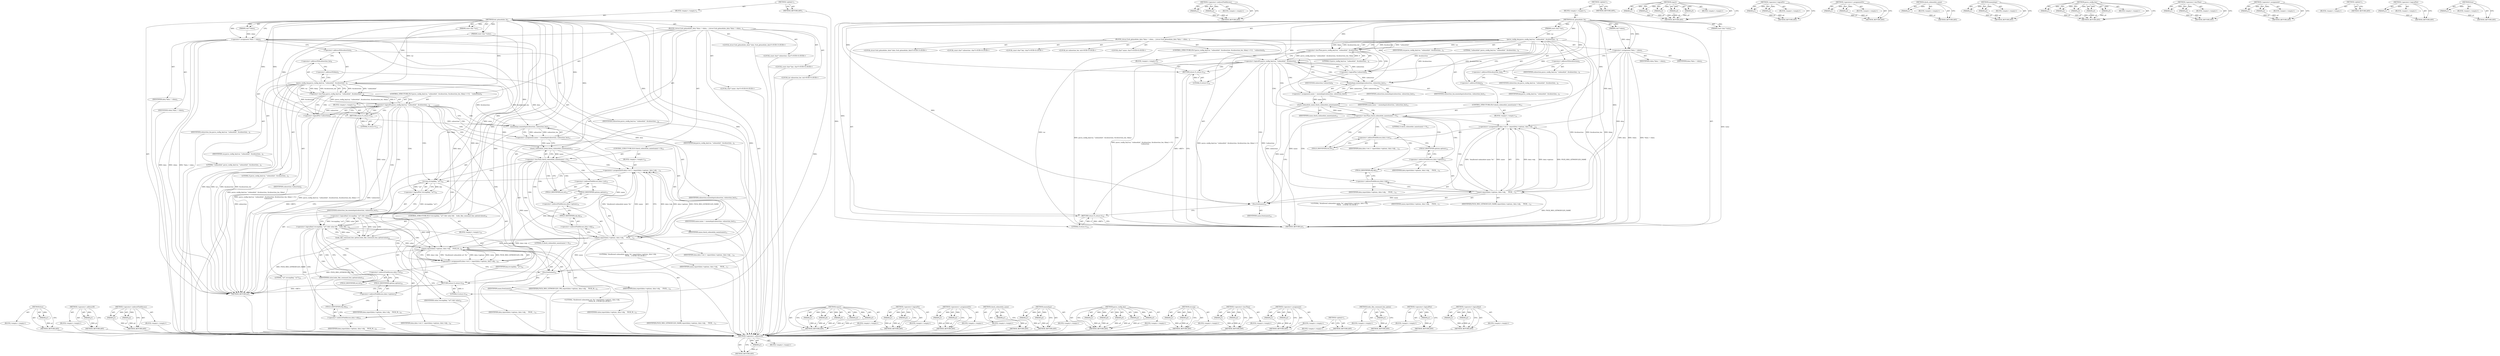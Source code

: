 digraph "&lt;operator&gt;.logicalAnd" {
vulnerable_118 [label=<(METHOD,&lt;operator&gt;.addressOf)>];
vulnerable_119 [label=<(PARAM,p1)>];
vulnerable_120 [label=<(BLOCK,&lt;empty&gt;,&lt;empty&gt;)>];
vulnerable_121 [label=<(METHOD_RETURN,ANY)>];
vulnerable_140 [label=<(METHOD,&lt;operator&gt;.indirectFieldAccess)>];
vulnerable_141 [label=<(PARAM,p1)>];
vulnerable_142 [label=<(PARAM,p2)>];
vulnerable_143 [label=<(BLOCK,&lt;empty&gt;,&lt;empty&gt;)>];
vulnerable_144 [label=<(METHOD_RETURN,ANY)>];
vulnerable_6 [label=<(METHOD,&lt;global&gt;)<SUB>1</SUB>>];
vulnerable_7 [label=<(BLOCK,&lt;empty&gt;,&lt;empty&gt;)<SUB>1</SUB>>];
vulnerable_8 [label=<(METHOD,fsck_gitmodules_fn)<SUB>1</SUB>>];
vulnerable_9 [label=<(PARAM,const char *var)<SUB>1</SUB>>];
vulnerable_10 [label=<(PARAM,const char *value)<SUB>1</SUB>>];
vulnerable_11 [label=<(PARAM,void *vdata)<SUB>1</SUB>>];
vulnerable_12 [label=<(BLOCK,{
	struct fsck_gitmodules_data *data = vdata;
	...,{
	struct fsck_gitmodules_data *data = vdata;
	...)<SUB>2</SUB>>];
vulnerable_13 [label="<(LOCAL,struct fsck_gitmodules_data* data: fsck_gitmodules_data*)<SUB>3</SUB>>"];
vulnerable_14 [label=<(&lt;operator&gt;.assignment,*data = vdata)<SUB>3</SUB>>];
vulnerable_15 [label=<(IDENTIFIER,data,*data = vdata)<SUB>3</SUB>>];
vulnerable_16 [label=<(IDENTIFIER,vdata,*data = vdata)<SUB>3</SUB>>];
vulnerable_17 [label="<(LOCAL,const char* subsection: char*)<SUB>4</SUB>>"];
vulnerable_18 [label="<(LOCAL,const char* key: char*)<SUB>4</SUB>>"];
vulnerable_19 [label="<(LOCAL,int subsection_len: int)<SUB>5</SUB>>"];
vulnerable_20 [label="<(LOCAL,char* name: char*)<SUB>6</SUB>>"];
vulnerable_21 [label=<(CONTROL_STRUCTURE,IF,if (parse_config_key(var, &quot;submodule&quot;, &amp;subsection, &amp;subsection_len, &amp;key) &lt; 0 ||
	    !subsection))<SUB>8</SUB>>];
vulnerable_22 [label=<(&lt;operator&gt;.logicalOr,parse_config_key(var, &quot;submodule&quot;, &amp;subsection,...)<SUB>8</SUB>>];
vulnerable_23 [label=<(&lt;operator&gt;.lessThan,parse_config_key(var, &quot;submodule&quot;, &amp;subsection,...)<SUB>8</SUB>>];
vulnerable_24 [label=<(parse_config_key,parse_config_key(var, &quot;submodule&quot;, &amp;subsection,...)<SUB>8</SUB>>];
vulnerable_25 [label=<(IDENTIFIER,var,parse_config_key(var, &quot;submodule&quot;, &amp;subsection,...)<SUB>8</SUB>>];
vulnerable_26 [label=<(LITERAL,&quot;submodule&quot;,parse_config_key(var, &quot;submodule&quot;, &amp;subsection,...)<SUB>8</SUB>>];
vulnerable_27 [label=<(&lt;operator&gt;.addressOf,&amp;subsection)<SUB>8</SUB>>];
vulnerable_28 [label=<(IDENTIFIER,subsection,parse_config_key(var, &quot;submodule&quot;, &amp;subsection,...)<SUB>8</SUB>>];
vulnerable_29 [label=<(&lt;operator&gt;.addressOf,&amp;subsection_len)<SUB>8</SUB>>];
vulnerable_30 [label=<(IDENTIFIER,subsection_len,parse_config_key(var, &quot;submodule&quot;, &amp;subsection,...)<SUB>8</SUB>>];
vulnerable_31 [label=<(&lt;operator&gt;.addressOf,&amp;key)<SUB>8</SUB>>];
vulnerable_32 [label=<(IDENTIFIER,key,parse_config_key(var, &quot;submodule&quot;, &amp;subsection,...)<SUB>8</SUB>>];
vulnerable_33 [label=<(LITERAL,0,parse_config_key(var, &quot;submodule&quot;, &amp;subsection,...)<SUB>8</SUB>>];
vulnerable_34 [label=<(&lt;operator&gt;.logicalNot,!subsection)<SUB>9</SUB>>];
vulnerable_35 [label=<(IDENTIFIER,subsection,!subsection)<SUB>9</SUB>>];
vulnerable_36 [label=<(BLOCK,&lt;empty&gt;,&lt;empty&gt;)<SUB>10</SUB>>];
vulnerable_37 [label=<(RETURN,return 0;,return 0;)<SUB>10</SUB>>];
vulnerable_38 [label=<(LITERAL,0,return 0;)<SUB>10</SUB>>];
vulnerable_39 [label=<(&lt;operator&gt;.assignment,name = xmemdupz(subsection, subsection_len))<SUB>12</SUB>>];
vulnerable_40 [label=<(IDENTIFIER,name,name = xmemdupz(subsection, subsection_len))<SUB>12</SUB>>];
vulnerable_41 [label=<(xmemdupz,xmemdupz(subsection, subsection_len))<SUB>12</SUB>>];
vulnerable_42 [label=<(IDENTIFIER,subsection,xmemdupz(subsection, subsection_len))<SUB>12</SUB>>];
vulnerable_43 [label=<(IDENTIFIER,subsection_len,xmemdupz(subsection, subsection_len))<SUB>12</SUB>>];
vulnerable_44 [label=<(CONTROL_STRUCTURE,IF,if (check_submodule_name(name) &lt; 0))<SUB>13</SUB>>];
vulnerable_45 [label=<(&lt;operator&gt;.lessThan,check_submodule_name(name) &lt; 0)<SUB>13</SUB>>];
vulnerable_46 [label=<(check_submodule_name,check_submodule_name(name))<SUB>13</SUB>>];
vulnerable_47 [label=<(IDENTIFIER,name,check_submodule_name(name))<SUB>13</SUB>>];
vulnerable_48 [label=<(LITERAL,0,check_submodule_name(name) &lt; 0)<SUB>13</SUB>>];
vulnerable_49 [label=<(BLOCK,&lt;empty&gt;,&lt;empty&gt;)<SUB>14</SUB>>];
vulnerable_50 [label=<(&lt;operators&gt;.assignmentOr,data-&gt;ret |= report(data-&gt;options, data-&gt;obj,
 ...)<SUB>14</SUB>>];
vulnerable_51 [label=<(&lt;operator&gt;.indirectFieldAccess,data-&gt;ret)<SUB>14</SUB>>];
vulnerable_52 [label=<(IDENTIFIER,data,data-&gt;ret |= report(data-&gt;options, data-&gt;obj,
 ...)<SUB>14</SUB>>];
vulnerable_53 [label=<(FIELD_IDENTIFIER,ret,ret)<SUB>14</SUB>>];
vulnerable_54 [label=<(report,report(data-&gt;options, data-&gt;obj,
 				    FSCK_...)<SUB>14</SUB>>];
vulnerable_55 [label=<(&lt;operator&gt;.indirectFieldAccess,data-&gt;options)<SUB>14</SUB>>];
vulnerable_56 [label=<(IDENTIFIER,data,report(data-&gt;options, data-&gt;obj,
 				    FSCK_...)<SUB>14</SUB>>];
vulnerable_57 [label=<(FIELD_IDENTIFIER,options,options)<SUB>14</SUB>>];
vulnerable_58 [label=<(&lt;operator&gt;.indirectFieldAccess,data-&gt;obj)<SUB>14</SUB>>];
vulnerable_59 [label=<(IDENTIFIER,data,report(data-&gt;options, data-&gt;obj,
 				    FSCK_...)<SUB>14</SUB>>];
vulnerable_60 [label=<(FIELD_IDENTIFIER,obj,obj)<SUB>14</SUB>>];
vulnerable_61 [label=<(IDENTIFIER,FSCK_MSG_GITMODULES_NAME,report(data-&gt;options, data-&gt;obj,
 				    FSCK_...)<SUB>15</SUB>>];
vulnerable_62 [label="<(LITERAL,&quot;disallowed submodule name: %s&quot;,report(data-&gt;options, data-&gt;obj,
 				    FSCK_...)<SUB>16</SUB>>"];
vulnerable_63 [label=<(IDENTIFIER,name,report(data-&gt;options, data-&gt;obj,
 				    FSCK_...)<SUB>17</SUB>>];
vulnerable_64 [label=<(free,free(name))<SUB>18</SUB>>];
vulnerable_65 [label=<(IDENTIFIER,name,free(name))<SUB>18</SUB>>];
vulnerable_66 [label=<(RETURN,return 0;,return 0;)<SUB>20</SUB>>];
vulnerable_67 [label=<(LITERAL,0,return 0;)<SUB>20</SUB>>];
vulnerable_68 [label=<(METHOD_RETURN,int)<SUB>1</SUB>>];
vulnerable_70 [label=<(METHOD_RETURN,ANY)<SUB>1</SUB>>];
vulnerable_145 [label=<(METHOD,report)>];
vulnerable_146 [label=<(PARAM,p1)>];
vulnerable_147 [label=<(PARAM,p2)>];
vulnerable_148 [label=<(PARAM,p3)>];
vulnerable_149 [label=<(PARAM,p4)>];
vulnerable_150 [label=<(PARAM,p5)>];
vulnerable_151 [label=<(BLOCK,&lt;empty&gt;,&lt;empty&gt;)>];
vulnerable_152 [label=<(METHOD_RETURN,ANY)>];
vulnerable_100 [label=<(METHOD,&lt;operator&gt;.logicalOr)>];
vulnerable_101 [label=<(PARAM,p1)>];
vulnerable_102 [label=<(PARAM,p2)>];
vulnerable_103 [label=<(BLOCK,&lt;empty&gt;,&lt;empty&gt;)>];
vulnerable_104 [label=<(METHOD_RETURN,ANY)>];
vulnerable_135 [label=<(METHOD,&lt;operators&gt;.assignmentOr)>];
vulnerable_136 [label=<(PARAM,p1)>];
vulnerable_137 [label=<(PARAM,p2)>];
vulnerable_138 [label=<(BLOCK,&lt;empty&gt;,&lt;empty&gt;)>];
vulnerable_139 [label=<(METHOD_RETURN,ANY)>];
vulnerable_131 [label=<(METHOD,check_submodule_name)>];
vulnerable_132 [label=<(PARAM,p1)>];
vulnerable_133 [label=<(BLOCK,&lt;empty&gt;,&lt;empty&gt;)>];
vulnerable_134 [label=<(METHOD_RETURN,ANY)>];
vulnerable_126 [label=<(METHOD,xmemdupz)>];
vulnerable_127 [label=<(PARAM,p1)>];
vulnerable_128 [label=<(PARAM,p2)>];
vulnerable_129 [label=<(BLOCK,&lt;empty&gt;,&lt;empty&gt;)>];
vulnerable_130 [label=<(METHOD_RETURN,ANY)>];
vulnerable_110 [label=<(METHOD,parse_config_key)>];
vulnerable_111 [label=<(PARAM,p1)>];
vulnerable_112 [label=<(PARAM,p2)>];
vulnerable_113 [label=<(PARAM,p3)>];
vulnerable_114 [label=<(PARAM,p4)>];
vulnerable_115 [label=<(PARAM,p5)>];
vulnerable_116 [label=<(BLOCK,&lt;empty&gt;,&lt;empty&gt;)>];
vulnerable_117 [label=<(METHOD_RETURN,ANY)>];
vulnerable_105 [label=<(METHOD,&lt;operator&gt;.lessThan)>];
vulnerable_106 [label=<(PARAM,p1)>];
vulnerable_107 [label=<(PARAM,p2)>];
vulnerable_108 [label=<(BLOCK,&lt;empty&gt;,&lt;empty&gt;)>];
vulnerable_109 [label=<(METHOD_RETURN,ANY)>];
vulnerable_95 [label=<(METHOD,&lt;operator&gt;.assignment)>];
vulnerable_96 [label=<(PARAM,p1)>];
vulnerable_97 [label=<(PARAM,p2)>];
vulnerable_98 [label=<(BLOCK,&lt;empty&gt;,&lt;empty&gt;)>];
vulnerable_99 [label=<(METHOD_RETURN,ANY)>];
vulnerable_89 [label=<(METHOD,&lt;global&gt;)<SUB>1</SUB>>];
vulnerable_90 [label=<(BLOCK,&lt;empty&gt;,&lt;empty&gt;)>];
vulnerable_91 [label=<(METHOD_RETURN,ANY)>];
vulnerable_122 [label=<(METHOD,&lt;operator&gt;.logicalNot)>];
vulnerable_123 [label=<(PARAM,p1)>];
vulnerable_124 [label=<(BLOCK,&lt;empty&gt;,&lt;empty&gt;)>];
vulnerable_125 [label=<(METHOD_RETURN,ANY)>];
vulnerable_153 [label=<(METHOD,free)>];
vulnerable_154 [label=<(PARAM,p1)>];
vulnerable_155 [label=<(BLOCK,&lt;empty&gt;,&lt;empty&gt;)>];
vulnerable_156 [label=<(METHOD_RETURN,ANY)>];
fixed_196 [label=<(METHOD,free)>];
fixed_197 [label=<(PARAM,p1)>];
fixed_198 [label=<(BLOCK,&lt;empty&gt;,&lt;empty&gt;)>];
fixed_199 [label=<(METHOD_RETURN,ANY)>];
fixed_147 [label=<(METHOD,&lt;operator&gt;.addressOf)>];
fixed_148 [label=<(PARAM,p1)>];
fixed_149 [label=<(BLOCK,&lt;empty&gt;,&lt;empty&gt;)>];
fixed_150 [label=<(METHOD_RETURN,ANY)>];
fixed_169 [label=<(METHOD,&lt;operator&gt;.indirectFieldAccess)>];
fixed_170 [label=<(PARAM,p1)>];
fixed_171 [label=<(PARAM,p2)>];
fixed_172 [label=<(BLOCK,&lt;empty&gt;,&lt;empty&gt;)>];
fixed_173 [label=<(METHOD_RETURN,ANY)>];
fixed_6 [label=<(METHOD,&lt;global&gt;)<SUB>1</SUB>>];
fixed_7 [label=<(BLOCK,&lt;empty&gt;,&lt;empty&gt;)<SUB>1</SUB>>];
fixed_8 [label=<(METHOD,fsck_gitmodules_fn)<SUB>1</SUB>>];
fixed_9 [label=<(PARAM,const char *var)<SUB>1</SUB>>];
fixed_10 [label=<(PARAM,const char *value)<SUB>1</SUB>>];
fixed_11 [label=<(PARAM,void *vdata)<SUB>1</SUB>>];
fixed_12 [label=<(BLOCK,{
	struct fsck_gitmodules_data *data = vdata;
	...,{
	struct fsck_gitmodules_data *data = vdata;
	...)<SUB>2</SUB>>];
fixed_13 [label="<(LOCAL,struct fsck_gitmodules_data* data: fsck_gitmodules_data*)<SUB>3</SUB>>"];
fixed_14 [label=<(&lt;operator&gt;.assignment,*data = vdata)<SUB>3</SUB>>];
fixed_15 [label=<(IDENTIFIER,data,*data = vdata)<SUB>3</SUB>>];
fixed_16 [label=<(IDENTIFIER,vdata,*data = vdata)<SUB>3</SUB>>];
fixed_17 [label="<(LOCAL,const char* subsection: char*)<SUB>4</SUB>>"];
fixed_18 [label="<(LOCAL,const char* key: char*)<SUB>4</SUB>>"];
fixed_19 [label="<(LOCAL,int subsection_len: int)<SUB>5</SUB>>"];
fixed_20 [label="<(LOCAL,char* name: char*)<SUB>6</SUB>>"];
fixed_21 [label=<(CONTROL_STRUCTURE,IF,if (parse_config_key(var, &quot;submodule&quot;, &amp;subsection, &amp;subsection_len, &amp;key) &lt; 0 ||
	    !subsection))<SUB>8</SUB>>];
fixed_22 [label=<(&lt;operator&gt;.logicalOr,parse_config_key(var, &quot;submodule&quot;, &amp;subsection,...)<SUB>8</SUB>>];
fixed_23 [label=<(&lt;operator&gt;.lessThan,parse_config_key(var, &quot;submodule&quot;, &amp;subsection,...)<SUB>8</SUB>>];
fixed_24 [label=<(parse_config_key,parse_config_key(var, &quot;submodule&quot;, &amp;subsection,...)<SUB>8</SUB>>];
fixed_25 [label=<(IDENTIFIER,var,parse_config_key(var, &quot;submodule&quot;, &amp;subsection,...)<SUB>8</SUB>>];
fixed_26 [label=<(LITERAL,&quot;submodule&quot;,parse_config_key(var, &quot;submodule&quot;, &amp;subsection,...)<SUB>8</SUB>>];
fixed_27 [label=<(&lt;operator&gt;.addressOf,&amp;subsection)<SUB>8</SUB>>];
fixed_28 [label=<(IDENTIFIER,subsection,parse_config_key(var, &quot;submodule&quot;, &amp;subsection,...)<SUB>8</SUB>>];
fixed_29 [label=<(&lt;operator&gt;.addressOf,&amp;subsection_len)<SUB>8</SUB>>];
fixed_30 [label=<(IDENTIFIER,subsection_len,parse_config_key(var, &quot;submodule&quot;, &amp;subsection,...)<SUB>8</SUB>>];
fixed_31 [label=<(&lt;operator&gt;.addressOf,&amp;key)<SUB>8</SUB>>];
fixed_32 [label=<(IDENTIFIER,key,parse_config_key(var, &quot;submodule&quot;, &amp;subsection,...)<SUB>8</SUB>>];
fixed_33 [label=<(LITERAL,0,parse_config_key(var, &quot;submodule&quot;, &amp;subsection,...)<SUB>8</SUB>>];
fixed_34 [label=<(&lt;operator&gt;.logicalNot,!subsection)<SUB>9</SUB>>];
fixed_35 [label=<(IDENTIFIER,subsection,!subsection)<SUB>9</SUB>>];
fixed_36 [label=<(BLOCK,&lt;empty&gt;,&lt;empty&gt;)<SUB>10</SUB>>];
fixed_37 [label=<(RETURN,return 0;,return 0;)<SUB>10</SUB>>];
fixed_38 [label=<(LITERAL,0,return 0;)<SUB>10</SUB>>];
fixed_39 [label=<(&lt;operator&gt;.assignment,name = xmemdupz(subsection, subsection_len))<SUB>12</SUB>>];
fixed_40 [label=<(IDENTIFIER,name,name = xmemdupz(subsection, subsection_len))<SUB>12</SUB>>];
fixed_41 [label=<(xmemdupz,xmemdupz(subsection, subsection_len))<SUB>12</SUB>>];
fixed_42 [label=<(IDENTIFIER,subsection,xmemdupz(subsection, subsection_len))<SUB>12</SUB>>];
fixed_43 [label=<(IDENTIFIER,subsection_len,xmemdupz(subsection, subsection_len))<SUB>12</SUB>>];
fixed_44 [label=<(CONTROL_STRUCTURE,IF,if (check_submodule_name(name) &lt; 0))<SUB>13</SUB>>];
fixed_45 [label=<(&lt;operator&gt;.lessThan,check_submodule_name(name) &lt; 0)<SUB>13</SUB>>];
fixed_46 [label=<(check_submodule_name,check_submodule_name(name))<SUB>13</SUB>>];
fixed_47 [label=<(IDENTIFIER,name,check_submodule_name(name))<SUB>13</SUB>>];
fixed_48 [label=<(LITERAL,0,check_submodule_name(name) &lt; 0)<SUB>13</SUB>>];
fixed_49 [label=<(BLOCK,&lt;empty&gt;,&lt;empty&gt;)<SUB>14</SUB>>];
fixed_50 [label=<(&lt;operators&gt;.assignmentOr,data-&gt;ret |= report(data-&gt;options, data-&gt;obj,
 ...)<SUB>14</SUB>>];
fixed_51 [label=<(&lt;operator&gt;.indirectFieldAccess,data-&gt;ret)<SUB>14</SUB>>];
fixed_52 [label=<(IDENTIFIER,data,data-&gt;ret |= report(data-&gt;options, data-&gt;obj,
 ...)<SUB>14</SUB>>];
fixed_53 [label=<(FIELD_IDENTIFIER,ret,ret)<SUB>14</SUB>>];
fixed_54 [label=<(report,report(data-&gt;options, data-&gt;obj,
 				    FSCK_...)<SUB>14</SUB>>];
fixed_55 [label=<(&lt;operator&gt;.indirectFieldAccess,data-&gt;options)<SUB>14</SUB>>];
fixed_56 [label=<(IDENTIFIER,data,report(data-&gt;options, data-&gt;obj,
 				    FSCK_...)<SUB>14</SUB>>];
fixed_57 [label=<(FIELD_IDENTIFIER,options,options)<SUB>14</SUB>>];
fixed_58 [label=<(&lt;operator&gt;.indirectFieldAccess,data-&gt;obj)<SUB>14</SUB>>];
fixed_59 [label=<(IDENTIFIER,data,report(data-&gt;options, data-&gt;obj,
 				    FSCK_...)<SUB>14</SUB>>];
fixed_60 [label=<(FIELD_IDENTIFIER,obj,obj)<SUB>14</SUB>>];
fixed_61 [label=<(IDENTIFIER,FSCK_MSG_GITMODULES_NAME,report(data-&gt;options, data-&gt;obj,
 				    FSCK_...)<SUB>15</SUB>>];
fixed_62 [label="<(LITERAL,&quot;disallowed submodule name: %s&quot;,report(data-&gt;options, data-&gt;obj,
 				    FSCK_...)<SUB>16</SUB>>"];
fixed_63 [label=<(IDENTIFIER,name,report(data-&gt;options, data-&gt;obj,
 				    FSCK_...)<SUB>17</SUB>>];
fixed_64 [label=<(CONTROL_STRUCTURE,IF,if (!strcmp(key, &quot;url&quot;) &amp;&amp; value &amp;&amp;
	    looks_like_command_line_option(value)))<SUB>18</SUB>>];
fixed_65 [label=<(&lt;operator&gt;.logicalAnd,!strcmp(key, &quot;url&quot;) &amp;&amp; value &amp;&amp;
	    looks_like...)<SUB>18</SUB>>];
fixed_66 [label=<(&lt;operator&gt;.logicalAnd,!strcmp(key, &quot;url&quot;) &amp;&amp; value)<SUB>18</SUB>>];
fixed_67 [label=<(&lt;operator&gt;.logicalNot,!strcmp(key, &quot;url&quot;))<SUB>18</SUB>>];
fixed_68 [label=<(strcmp,strcmp(key, &quot;url&quot;))<SUB>18</SUB>>];
fixed_69 [label=<(IDENTIFIER,key,strcmp(key, &quot;url&quot;))<SUB>18</SUB>>];
fixed_70 [label=<(LITERAL,&quot;url&quot;,strcmp(key, &quot;url&quot;))<SUB>18</SUB>>];
fixed_71 [label=<(IDENTIFIER,value,!strcmp(key, &quot;url&quot;) &amp;&amp; value)<SUB>18</SUB>>];
fixed_72 [label=<(looks_like_command_line_option,looks_like_command_line_option(value))<SUB>19</SUB>>];
fixed_73 [label=<(IDENTIFIER,value,looks_like_command_line_option(value))<SUB>19</SUB>>];
fixed_74 [label=<(BLOCK,&lt;empty&gt;,&lt;empty&gt;)<SUB>20</SUB>>];
fixed_75 [label=<(&lt;operators&gt;.assignmentOr,data-&gt;ret |= report(data-&gt;options, data-&gt;obj,
	...)<SUB>20</SUB>>];
fixed_76 [label=<(&lt;operator&gt;.indirectFieldAccess,data-&gt;ret)<SUB>20</SUB>>];
fixed_77 [label=<(IDENTIFIER,data,data-&gt;ret |= report(data-&gt;options, data-&gt;obj,
	...)<SUB>20</SUB>>];
fixed_78 [label=<(FIELD_IDENTIFIER,ret,ret)<SUB>20</SUB>>];
fixed_79 [label=<(report,report(data-&gt;options, data-&gt;obj,
				    FSCK_M...)<SUB>20</SUB>>];
fixed_80 [label=<(&lt;operator&gt;.indirectFieldAccess,data-&gt;options)<SUB>20</SUB>>];
fixed_81 [label=<(IDENTIFIER,data,report(data-&gt;options, data-&gt;obj,
				    FSCK_M...)<SUB>20</SUB>>];
fixed_82 [label=<(FIELD_IDENTIFIER,options,options)<SUB>20</SUB>>];
fixed_83 [label=<(&lt;operator&gt;.indirectFieldAccess,data-&gt;obj)<SUB>20</SUB>>];
fixed_84 [label=<(IDENTIFIER,data,report(data-&gt;options, data-&gt;obj,
				    FSCK_M...)<SUB>20</SUB>>];
fixed_85 [label=<(FIELD_IDENTIFIER,obj,obj)<SUB>20</SUB>>];
fixed_86 [label=<(IDENTIFIER,FSCK_MSG_GITMODULES_URL,report(data-&gt;options, data-&gt;obj,
				    FSCK_M...)<SUB>21</SUB>>];
fixed_87 [label="<(LITERAL,&quot;disallowed submodule url: %s&quot;,report(data-&gt;options, data-&gt;obj,
				    FSCK_M...)<SUB>22</SUB>>"];
fixed_88 [label=<(IDENTIFIER,value,report(data-&gt;options, data-&gt;obj,
				    FSCK_M...)<SUB>23</SUB>>];
fixed_89 [label=<(free,free(name))<SUB>24</SUB>>];
fixed_90 [label=<(IDENTIFIER,name,free(name))<SUB>24</SUB>>];
fixed_91 [label=<(RETURN,return 0;,return 0;)<SUB>26</SUB>>];
fixed_92 [label=<(LITERAL,0,return 0;)<SUB>26</SUB>>];
fixed_93 [label=<(METHOD_RETURN,int)<SUB>1</SUB>>];
fixed_95 [label=<(METHOD_RETURN,ANY)<SUB>1</SUB>>];
fixed_174 [label=<(METHOD,report)>];
fixed_175 [label=<(PARAM,p1)>];
fixed_176 [label=<(PARAM,p2)>];
fixed_177 [label=<(PARAM,p3)>];
fixed_178 [label=<(PARAM,p4)>];
fixed_179 [label=<(PARAM,p5)>];
fixed_180 [label=<(BLOCK,&lt;empty&gt;,&lt;empty&gt;)>];
fixed_181 [label=<(METHOD_RETURN,ANY)>];
fixed_129 [label=<(METHOD,&lt;operator&gt;.logicalOr)>];
fixed_130 [label=<(PARAM,p1)>];
fixed_131 [label=<(PARAM,p2)>];
fixed_132 [label=<(BLOCK,&lt;empty&gt;,&lt;empty&gt;)>];
fixed_133 [label=<(METHOD_RETURN,ANY)>];
fixed_164 [label=<(METHOD,&lt;operators&gt;.assignmentOr)>];
fixed_165 [label=<(PARAM,p1)>];
fixed_166 [label=<(PARAM,p2)>];
fixed_167 [label=<(BLOCK,&lt;empty&gt;,&lt;empty&gt;)>];
fixed_168 [label=<(METHOD_RETURN,ANY)>];
fixed_160 [label=<(METHOD,check_submodule_name)>];
fixed_161 [label=<(PARAM,p1)>];
fixed_162 [label=<(BLOCK,&lt;empty&gt;,&lt;empty&gt;)>];
fixed_163 [label=<(METHOD_RETURN,ANY)>];
fixed_155 [label=<(METHOD,xmemdupz)>];
fixed_156 [label=<(PARAM,p1)>];
fixed_157 [label=<(PARAM,p2)>];
fixed_158 [label=<(BLOCK,&lt;empty&gt;,&lt;empty&gt;)>];
fixed_159 [label=<(METHOD_RETURN,ANY)>];
fixed_139 [label=<(METHOD,parse_config_key)>];
fixed_140 [label=<(PARAM,p1)>];
fixed_141 [label=<(PARAM,p2)>];
fixed_142 [label=<(PARAM,p3)>];
fixed_143 [label=<(PARAM,p4)>];
fixed_144 [label=<(PARAM,p5)>];
fixed_145 [label=<(BLOCK,&lt;empty&gt;,&lt;empty&gt;)>];
fixed_146 [label=<(METHOD_RETURN,ANY)>];
fixed_187 [label=<(METHOD,strcmp)>];
fixed_188 [label=<(PARAM,p1)>];
fixed_189 [label=<(PARAM,p2)>];
fixed_190 [label=<(BLOCK,&lt;empty&gt;,&lt;empty&gt;)>];
fixed_191 [label=<(METHOD_RETURN,ANY)>];
fixed_134 [label=<(METHOD,&lt;operator&gt;.lessThan)>];
fixed_135 [label=<(PARAM,p1)>];
fixed_136 [label=<(PARAM,p2)>];
fixed_137 [label=<(BLOCK,&lt;empty&gt;,&lt;empty&gt;)>];
fixed_138 [label=<(METHOD_RETURN,ANY)>];
fixed_124 [label=<(METHOD,&lt;operator&gt;.assignment)>];
fixed_125 [label=<(PARAM,p1)>];
fixed_126 [label=<(PARAM,p2)>];
fixed_127 [label=<(BLOCK,&lt;empty&gt;,&lt;empty&gt;)>];
fixed_128 [label=<(METHOD_RETURN,ANY)>];
fixed_118 [label=<(METHOD,&lt;global&gt;)<SUB>1</SUB>>];
fixed_119 [label=<(BLOCK,&lt;empty&gt;,&lt;empty&gt;)>];
fixed_120 [label=<(METHOD_RETURN,ANY)>];
fixed_192 [label=<(METHOD,looks_like_command_line_option)>];
fixed_193 [label=<(PARAM,p1)>];
fixed_194 [label=<(BLOCK,&lt;empty&gt;,&lt;empty&gt;)>];
fixed_195 [label=<(METHOD_RETURN,ANY)>];
fixed_151 [label=<(METHOD,&lt;operator&gt;.logicalNot)>];
fixed_152 [label=<(PARAM,p1)>];
fixed_153 [label=<(BLOCK,&lt;empty&gt;,&lt;empty&gt;)>];
fixed_154 [label=<(METHOD_RETURN,ANY)>];
fixed_182 [label=<(METHOD,&lt;operator&gt;.logicalAnd)>];
fixed_183 [label=<(PARAM,p1)>];
fixed_184 [label=<(PARAM,p2)>];
fixed_185 [label=<(BLOCK,&lt;empty&gt;,&lt;empty&gt;)>];
fixed_186 [label=<(METHOD_RETURN,ANY)>];
vulnerable_118 -> vulnerable_119  [key=0, label="AST: "];
vulnerable_118 -> vulnerable_119  [key=1, label="DDG: "];
vulnerable_118 -> vulnerable_120  [key=0, label="AST: "];
vulnerable_118 -> vulnerable_121  [key=0, label="AST: "];
vulnerable_118 -> vulnerable_121  [key=1, label="CFG: "];
vulnerable_119 -> vulnerable_121  [key=0, label="DDG: p1"];
vulnerable_140 -> vulnerable_141  [key=0, label="AST: "];
vulnerable_140 -> vulnerable_141  [key=1, label="DDG: "];
vulnerable_140 -> vulnerable_143  [key=0, label="AST: "];
vulnerable_140 -> vulnerable_142  [key=0, label="AST: "];
vulnerable_140 -> vulnerable_142  [key=1, label="DDG: "];
vulnerable_140 -> vulnerable_144  [key=0, label="AST: "];
vulnerable_140 -> vulnerable_144  [key=1, label="CFG: "];
vulnerable_141 -> vulnerable_144  [key=0, label="DDG: p1"];
vulnerable_142 -> vulnerable_144  [key=0, label="DDG: p2"];
vulnerable_6 -> vulnerable_7  [key=0, label="AST: "];
vulnerable_6 -> vulnerable_70  [key=0, label="AST: "];
vulnerable_6 -> vulnerable_70  [key=1, label="CFG: "];
vulnerable_7 -> vulnerable_8  [key=0, label="AST: "];
vulnerable_8 -> vulnerable_9  [key=0, label="AST: "];
vulnerable_8 -> vulnerable_9  [key=1, label="DDG: "];
vulnerable_8 -> vulnerable_10  [key=0, label="AST: "];
vulnerable_8 -> vulnerable_10  [key=1, label="DDG: "];
vulnerable_8 -> vulnerable_11  [key=0, label="AST: "];
vulnerable_8 -> vulnerable_11  [key=1, label="DDG: "];
vulnerable_8 -> vulnerable_12  [key=0, label="AST: "];
vulnerable_8 -> vulnerable_68  [key=0, label="AST: "];
vulnerable_8 -> vulnerable_14  [key=0, label="CFG: "];
vulnerable_8 -> vulnerable_14  [key=1, label="DDG: "];
vulnerable_8 -> vulnerable_66  [key=0, label="DDG: "];
vulnerable_8 -> vulnerable_64  [key=0, label="DDG: "];
vulnerable_8 -> vulnerable_67  [key=0, label="DDG: "];
vulnerable_8 -> vulnerable_37  [key=0, label="DDG: "];
vulnerable_8 -> vulnerable_41  [key=0, label="DDG: "];
vulnerable_8 -> vulnerable_45  [key=0, label="DDG: "];
vulnerable_8 -> vulnerable_23  [key=0, label="DDG: "];
vulnerable_8 -> vulnerable_34  [key=0, label="DDG: "];
vulnerable_8 -> vulnerable_38  [key=0, label="DDG: "];
vulnerable_8 -> vulnerable_46  [key=0, label="DDG: "];
vulnerable_8 -> vulnerable_24  [key=0, label="DDG: "];
vulnerable_8 -> vulnerable_54  [key=0, label="DDG: "];
vulnerable_9 -> vulnerable_24  [key=0, label="DDG: var"];
vulnerable_10 -> vulnerable_68  [key=0, label="DDG: value"];
vulnerable_11 -> vulnerable_14  [key=0, label="DDG: vdata"];
vulnerable_12 -> vulnerable_13  [key=0, label="AST: "];
vulnerable_12 -> vulnerable_14  [key=0, label="AST: "];
vulnerable_12 -> vulnerable_17  [key=0, label="AST: "];
vulnerable_12 -> vulnerable_18  [key=0, label="AST: "];
vulnerable_12 -> vulnerable_19  [key=0, label="AST: "];
vulnerable_12 -> vulnerable_20  [key=0, label="AST: "];
vulnerable_12 -> vulnerable_21  [key=0, label="AST: "];
vulnerable_12 -> vulnerable_39  [key=0, label="AST: "];
vulnerable_12 -> vulnerable_44  [key=0, label="AST: "];
vulnerable_12 -> vulnerable_64  [key=0, label="AST: "];
vulnerable_12 -> vulnerable_66  [key=0, label="AST: "];
vulnerable_14 -> vulnerable_15  [key=0, label="AST: "];
vulnerable_14 -> vulnerable_16  [key=0, label="AST: "];
vulnerable_14 -> vulnerable_27  [key=0, label="CFG: "];
vulnerable_14 -> vulnerable_68  [key=0, label="DDG: data"];
vulnerable_14 -> vulnerable_68  [key=1, label="DDG: vdata"];
vulnerable_14 -> vulnerable_68  [key=2, label="DDG: *data = vdata"];
vulnerable_14 -> vulnerable_50  [key=0, label="DDG: data"];
vulnerable_14 -> vulnerable_54  [key=0, label="DDG: data"];
vulnerable_21 -> vulnerable_22  [key=0, label="AST: "];
vulnerable_21 -> vulnerable_36  [key=0, label="AST: "];
vulnerable_22 -> vulnerable_23  [key=0, label="AST: "];
vulnerable_22 -> vulnerable_34  [key=0, label="AST: "];
vulnerable_22 -> vulnerable_37  [key=0, label="CFG: "];
vulnerable_22 -> vulnerable_37  [key=1, label="CDG: "];
vulnerable_22 -> vulnerable_41  [key=0, label="CFG: "];
vulnerable_22 -> vulnerable_41  [key=1, label="CDG: "];
vulnerable_22 -> vulnerable_68  [key=0, label="DDG: parse_config_key(var, &quot;submodule&quot;, &amp;subsection, &amp;subsection_len, &amp;key) &lt; 0"];
vulnerable_22 -> vulnerable_68  [key=1, label="DDG: !subsection"];
vulnerable_22 -> vulnerable_68  [key=2, label="DDG: parse_config_key(var, &quot;submodule&quot;, &amp;subsection, &amp;subsection_len, &amp;key) &lt; 0 ||
	    !subsection"];
vulnerable_22 -> vulnerable_64  [key=0, label="CDG: "];
vulnerable_22 -> vulnerable_66  [key=0, label="CDG: "];
vulnerable_22 -> vulnerable_46  [key=0, label="CDG: "];
vulnerable_22 -> vulnerable_45  [key=0, label="CDG: "];
vulnerable_22 -> vulnerable_39  [key=0, label="CDG: "];
vulnerable_23 -> vulnerable_24  [key=0, label="AST: "];
vulnerable_23 -> vulnerable_33  [key=0, label="AST: "];
vulnerable_23 -> vulnerable_22  [key=0, label="CFG: "];
vulnerable_23 -> vulnerable_22  [key=1, label="DDG: parse_config_key(var, &quot;submodule&quot;, &amp;subsection, &amp;subsection_len, &amp;key)"];
vulnerable_23 -> vulnerable_22  [key=2, label="DDG: 0"];
vulnerable_23 -> vulnerable_34  [key=0, label="CFG: "];
vulnerable_23 -> vulnerable_34  [key=1, label="CDG: "];
vulnerable_23 -> vulnerable_68  [key=0, label="DDG: parse_config_key(var, &quot;submodule&quot;, &amp;subsection, &amp;subsection_len, &amp;key)"];
vulnerable_24 -> vulnerable_25  [key=0, label="AST: "];
vulnerable_24 -> vulnerable_26  [key=0, label="AST: "];
vulnerable_24 -> vulnerable_27  [key=0, label="AST: "];
vulnerable_24 -> vulnerable_29  [key=0, label="AST: "];
vulnerable_24 -> vulnerable_31  [key=0, label="AST: "];
vulnerable_24 -> vulnerable_23  [key=0, label="CFG: "];
vulnerable_24 -> vulnerable_23  [key=1, label="DDG: &amp;subsection"];
vulnerable_24 -> vulnerable_23  [key=2, label="DDG: &quot;submodule&quot;"];
vulnerable_24 -> vulnerable_23  [key=3, label="DDG: var"];
vulnerable_24 -> vulnerable_23  [key=4, label="DDG: &amp;key"];
vulnerable_24 -> vulnerable_23  [key=5, label="DDG: &amp;subsection_len"];
vulnerable_24 -> vulnerable_68  [key=0, label="DDG: var"];
vulnerable_24 -> vulnerable_68  [key=1, label="DDG: &amp;subsection"];
vulnerable_24 -> vulnerable_68  [key=2, label="DDG: &amp;subsection_len"];
vulnerable_24 -> vulnerable_68  [key=3, label="DDG: &amp;key"];
vulnerable_24 -> vulnerable_41  [key=0, label="DDG: &amp;subsection"];
vulnerable_24 -> vulnerable_41  [key=1, label="DDG: &amp;subsection_len"];
vulnerable_24 -> vulnerable_34  [key=0, label="DDG: &amp;subsection"];
vulnerable_27 -> vulnerable_28  [key=0, label="AST: "];
vulnerable_27 -> vulnerable_29  [key=0, label="CFG: "];
vulnerable_29 -> vulnerable_30  [key=0, label="AST: "];
vulnerable_29 -> vulnerable_31  [key=0, label="CFG: "];
vulnerable_31 -> vulnerable_32  [key=0, label="AST: "];
vulnerable_31 -> vulnerable_24  [key=0, label="CFG: "];
vulnerable_34 -> vulnerable_35  [key=0, label="AST: "];
vulnerable_34 -> vulnerable_22  [key=0, label="CFG: "];
vulnerable_34 -> vulnerable_22  [key=1, label="DDG: subsection"];
vulnerable_34 -> vulnerable_68  [key=0, label="DDG: subsection"];
vulnerable_34 -> vulnerable_41  [key=0, label="DDG: subsection"];
vulnerable_36 -> vulnerable_37  [key=0, label="AST: "];
vulnerable_37 -> vulnerable_38  [key=0, label="AST: "];
vulnerable_37 -> vulnerable_68  [key=0, label="CFG: "];
vulnerable_37 -> vulnerable_68  [key=1, label="DDG: &lt;RET&gt;"];
vulnerable_38 -> vulnerable_37  [key=0, label="DDG: 0"];
vulnerable_39 -> vulnerable_40  [key=0, label="AST: "];
vulnerable_39 -> vulnerable_41  [key=0, label="AST: "];
vulnerable_39 -> vulnerable_46  [key=0, label="CFG: "];
vulnerable_39 -> vulnerable_46  [key=1, label="DDG: name"];
vulnerable_41 -> vulnerable_42  [key=0, label="AST: "];
vulnerable_41 -> vulnerable_43  [key=0, label="AST: "];
vulnerable_41 -> vulnerable_39  [key=0, label="CFG: "];
vulnerable_41 -> vulnerable_39  [key=1, label="DDG: subsection"];
vulnerable_41 -> vulnerable_39  [key=2, label="DDG: subsection_len"];
vulnerable_44 -> vulnerable_45  [key=0, label="AST: "];
vulnerable_44 -> vulnerable_49  [key=0, label="AST: "];
vulnerable_45 -> vulnerable_46  [key=0, label="AST: "];
vulnerable_45 -> vulnerable_48  [key=0, label="AST: "];
vulnerable_45 -> vulnerable_53  [key=0, label="CFG: "];
vulnerable_45 -> vulnerable_53  [key=1, label="CDG: "];
vulnerable_45 -> vulnerable_64  [key=0, label="CFG: "];
vulnerable_45 -> vulnerable_58  [key=0, label="CDG: "];
vulnerable_45 -> vulnerable_60  [key=0, label="CDG: "];
vulnerable_45 -> vulnerable_51  [key=0, label="CDG: "];
vulnerable_45 -> vulnerable_57  [key=0, label="CDG: "];
vulnerable_45 -> vulnerable_50  [key=0, label="CDG: "];
vulnerable_45 -> vulnerable_55  [key=0, label="CDG: "];
vulnerable_45 -> vulnerable_54  [key=0, label="CDG: "];
vulnerable_46 -> vulnerable_47  [key=0, label="AST: "];
vulnerable_46 -> vulnerable_45  [key=0, label="CFG: "];
vulnerable_46 -> vulnerable_45  [key=1, label="DDG: name"];
vulnerable_46 -> vulnerable_64  [key=0, label="DDG: name"];
vulnerable_46 -> vulnerable_54  [key=0, label="DDG: name"];
vulnerable_49 -> vulnerable_50  [key=0, label="AST: "];
vulnerable_50 -> vulnerable_51  [key=0, label="AST: "];
vulnerable_50 -> vulnerable_54  [key=0, label="AST: "];
vulnerable_50 -> vulnerable_64  [key=0, label="CFG: "];
vulnerable_51 -> vulnerable_52  [key=0, label="AST: "];
vulnerable_51 -> vulnerable_53  [key=0, label="AST: "];
vulnerable_51 -> vulnerable_57  [key=0, label="CFG: "];
vulnerable_53 -> vulnerable_51  [key=0, label="CFG: "];
vulnerable_54 -> vulnerable_55  [key=0, label="AST: "];
vulnerable_54 -> vulnerable_58  [key=0, label="AST: "];
vulnerable_54 -> vulnerable_61  [key=0, label="AST: "];
vulnerable_54 -> vulnerable_62  [key=0, label="AST: "];
vulnerable_54 -> vulnerable_63  [key=0, label="AST: "];
vulnerable_54 -> vulnerable_50  [key=0, label="CFG: "];
vulnerable_54 -> vulnerable_50  [key=1, label="DDG: data-&gt;obj"];
vulnerable_54 -> vulnerable_50  [key=2, label="DDG: data-&gt;options"];
vulnerable_54 -> vulnerable_50  [key=3, label="DDG: FSCK_MSG_GITMODULES_NAME"];
vulnerable_54 -> vulnerable_50  [key=4, label="DDG: &quot;disallowed submodule name: %s&quot;"];
vulnerable_54 -> vulnerable_50  [key=5, label="DDG: name"];
vulnerable_54 -> vulnerable_68  [key=0, label="DDG: FSCK_MSG_GITMODULES_NAME"];
vulnerable_54 -> vulnerable_64  [key=0, label="DDG: name"];
vulnerable_55 -> vulnerable_56  [key=0, label="AST: "];
vulnerable_55 -> vulnerable_57  [key=0, label="AST: "];
vulnerable_55 -> vulnerable_60  [key=0, label="CFG: "];
vulnerable_57 -> vulnerable_55  [key=0, label="CFG: "];
vulnerable_58 -> vulnerable_59  [key=0, label="AST: "];
vulnerable_58 -> vulnerable_60  [key=0, label="AST: "];
vulnerable_58 -> vulnerable_54  [key=0, label="CFG: "];
vulnerable_60 -> vulnerable_58  [key=0, label="CFG: "];
vulnerable_64 -> vulnerable_65  [key=0, label="AST: "];
vulnerable_64 -> vulnerable_66  [key=0, label="CFG: "];
vulnerable_66 -> vulnerable_67  [key=0, label="AST: "];
vulnerable_66 -> vulnerable_68  [key=0, label="CFG: "];
vulnerable_66 -> vulnerable_68  [key=1, label="DDG: &lt;RET&gt;"];
vulnerable_67 -> vulnerable_66  [key=0, label="DDG: 0"];
vulnerable_145 -> vulnerable_146  [key=0, label="AST: "];
vulnerable_145 -> vulnerable_146  [key=1, label="DDG: "];
vulnerable_145 -> vulnerable_151  [key=0, label="AST: "];
vulnerable_145 -> vulnerable_147  [key=0, label="AST: "];
vulnerable_145 -> vulnerable_147  [key=1, label="DDG: "];
vulnerable_145 -> vulnerable_152  [key=0, label="AST: "];
vulnerable_145 -> vulnerable_152  [key=1, label="CFG: "];
vulnerable_145 -> vulnerable_148  [key=0, label="AST: "];
vulnerable_145 -> vulnerable_148  [key=1, label="DDG: "];
vulnerable_145 -> vulnerable_149  [key=0, label="AST: "];
vulnerable_145 -> vulnerable_149  [key=1, label="DDG: "];
vulnerable_145 -> vulnerable_150  [key=0, label="AST: "];
vulnerable_145 -> vulnerable_150  [key=1, label="DDG: "];
vulnerable_146 -> vulnerable_152  [key=0, label="DDG: p1"];
vulnerable_147 -> vulnerable_152  [key=0, label="DDG: p2"];
vulnerable_148 -> vulnerable_152  [key=0, label="DDG: p3"];
vulnerable_149 -> vulnerable_152  [key=0, label="DDG: p4"];
vulnerable_150 -> vulnerable_152  [key=0, label="DDG: p5"];
vulnerable_100 -> vulnerable_101  [key=0, label="AST: "];
vulnerable_100 -> vulnerable_101  [key=1, label="DDG: "];
vulnerable_100 -> vulnerable_103  [key=0, label="AST: "];
vulnerable_100 -> vulnerable_102  [key=0, label="AST: "];
vulnerable_100 -> vulnerable_102  [key=1, label="DDG: "];
vulnerable_100 -> vulnerable_104  [key=0, label="AST: "];
vulnerable_100 -> vulnerable_104  [key=1, label="CFG: "];
vulnerable_101 -> vulnerable_104  [key=0, label="DDG: p1"];
vulnerable_102 -> vulnerable_104  [key=0, label="DDG: p2"];
vulnerable_135 -> vulnerable_136  [key=0, label="AST: "];
vulnerable_135 -> vulnerable_136  [key=1, label="DDG: "];
vulnerable_135 -> vulnerable_138  [key=0, label="AST: "];
vulnerable_135 -> vulnerable_137  [key=0, label="AST: "];
vulnerable_135 -> vulnerable_137  [key=1, label="DDG: "];
vulnerable_135 -> vulnerable_139  [key=0, label="AST: "];
vulnerable_135 -> vulnerable_139  [key=1, label="CFG: "];
vulnerable_136 -> vulnerable_139  [key=0, label="DDG: p1"];
vulnerable_137 -> vulnerable_139  [key=0, label="DDG: p2"];
vulnerable_131 -> vulnerable_132  [key=0, label="AST: "];
vulnerable_131 -> vulnerable_132  [key=1, label="DDG: "];
vulnerable_131 -> vulnerable_133  [key=0, label="AST: "];
vulnerable_131 -> vulnerable_134  [key=0, label="AST: "];
vulnerable_131 -> vulnerable_134  [key=1, label="CFG: "];
vulnerable_132 -> vulnerable_134  [key=0, label="DDG: p1"];
vulnerable_126 -> vulnerable_127  [key=0, label="AST: "];
vulnerable_126 -> vulnerable_127  [key=1, label="DDG: "];
vulnerable_126 -> vulnerable_129  [key=0, label="AST: "];
vulnerable_126 -> vulnerable_128  [key=0, label="AST: "];
vulnerable_126 -> vulnerable_128  [key=1, label="DDG: "];
vulnerable_126 -> vulnerable_130  [key=0, label="AST: "];
vulnerable_126 -> vulnerable_130  [key=1, label="CFG: "];
vulnerable_127 -> vulnerable_130  [key=0, label="DDG: p1"];
vulnerable_128 -> vulnerable_130  [key=0, label="DDG: p2"];
vulnerable_110 -> vulnerable_111  [key=0, label="AST: "];
vulnerable_110 -> vulnerable_111  [key=1, label="DDG: "];
vulnerable_110 -> vulnerable_116  [key=0, label="AST: "];
vulnerable_110 -> vulnerable_112  [key=0, label="AST: "];
vulnerable_110 -> vulnerable_112  [key=1, label="DDG: "];
vulnerable_110 -> vulnerable_117  [key=0, label="AST: "];
vulnerable_110 -> vulnerable_117  [key=1, label="CFG: "];
vulnerable_110 -> vulnerable_113  [key=0, label="AST: "];
vulnerable_110 -> vulnerable_113  [key=1, label="DDG: "];
vulnerable_110 -> vulnerable_114  [key=0, label="AST: "];
vulnerable_110 -> vulnerable_114  [key=1, label="DDG: "];
vulnerable_110 -> vulnerable_115  [key=0, label="AST: "];
vulnerable_110 -> vulnerable_115  [key=1, label="DDG: "];
vulnerable_111 -> vulnerable_117  [key=0, label="DDG: p1"];
vulnerable_112 -> vulnerable_117  [key=0, label="DDG: p2"];
vulnerable_113 -> vulnerable_117  [key=0, label="DDG: p3"];
vulnerable_114 -> vulnerable_117  [key=0, label="DDG: p4"];
vulnerable_115 -> vulnerable_117  [key=0, label="DDG: p5"];
vulnerable_105 -> vulnerable_106  [key=0, label="AST: "];
vulnerable_105 -> vulnerable_106  [key=1, label="DDG: "];
vulnerable_105 -> vulnerable_108  [key=0, label="AST: "];
vulnerable_105 -> vulnerable_107  [key=0, label="AST: "];
vulnerable_105 -> vulnerable_107  [key=1, label="DDG: "];
vulnerable_105 -> vulnerable_109  [key=0, label="AST: "];
vulnerable_105 -> vulnerable_109  [key=1, label="CFG: "];
vulnerable_106 -> vulnerable_109  [key=0, label="DDG: p1"];
vulnerable_107 -> vulnerable_109  [key=0, label="DDG: p2"];
vulnerable_95 -> vulnerable_96  [key=0, label="AST: "];
vulnerable_95 -> vulnerable_96  [key=1, label="DDG: "];
vulnerable_95 -> vulnerable_98  [key=0, label="AST: "];
vulnerable_95 -> vulnerable_97  [key=0, label="AST: "];
vulnerable_95 -> vulnerable_97  [key=1, label="DDG: "];
vulnerable_95 -> vulnerable_99  [key=0, label="AST: "];
vulnerable_95 -> vulnerable_99  [key=1, label="CFG: "];
vulnerable_96 -> vulnerable_99  [key=0, label="DDG: p1"];
vulnerable_97 -> vulnerable_99  [key=0, label="DDG: p2"];
vulnerable_89 -> vulnerable_90  [key=0, label="AST: "];
vulnerable_89 -> vulnerable_91  [key=0, label="AST: "];
vulnerable_89 -> vulnerable_91  [key=1, label="CFG: "];
vulnerable_122 -> vulnerable_123  [key=0, label="AST: "];
vulnerable_122 -> vulnerable_123  [key=1, label="DDG: "];
vulnerable_122 -> vulnerable_124  [key=0, label="AST: "];
vulnerable_122 -> vulnerable_125  [key=0, label="AST: "];
vulnerable_122 -> vulnerable_125  [key=1, label="CFG: "];
vulnerable_123 -> vulnerable_125  [key=0, label="DDG: p1"];
vulnerable_153 -> vulnerable_154  [key=0, label="AST: "];
vulnerable_153 -> vulnerable_154  [key=1, label="DDG: "];
vulnerable_153 -> vulnerable_155  [key=0, label="AST: "];
vulnerable_153 -> vulnerable_156  [key=0, label="AST: "];
vulnerable_153 -> vulnerable_156  [key=1, label="CFG: "];
vulnerable_154 -> vulnerable_156  [key=0, label="DDG: p1"];
fixed_196 -> fixed_197  [key=0, label="AST: "];
fixed_196 -> fixed_197  [key=1, label="DDG: "];
fixed_196 -> fixed_198  [key=0, label="AST: "];
fixed_196 -> fixed_199  [key=0, label="AST: "];
fixed_196 -> fixed_199  [key=1, label="CFG: "];
fixed_197 -> fixed_199  [key=0, label="DDG: p1"];
fixed_198 -> vulnerable_118  [key=0];
fixed_199 -> vulnerable_118  [key=0];
fixed_147 -> fixed_148  [key=0, label="AST: "];
fixed_147 -> fixed_148  [key=1, label="DDG: "];
fixed_147 -> fixed_149  [key=0, label="AST: "];
fixed_147 -> fixed_150  [key=0, label="AST: "];
fixed_147 -> fixed_150  [key=1, label="CFG: "];
fixed_148 -> fixed_150  [key=0, label="DDG: p1"];
fixed_149 -> vulnerable_118  [key=0];
fixed_150 -> vulnerable_118  [key=0];
fixed_169 -> fixed_170  [key=0, label="AST: "];
fixed_169 -> fixed_170  [key=1, label="DDG: "];
fixed_169 -> fixed_172  [key=0, label="AST: "];
fixed_169 -> fixed_171  [key=0, label="AST: "];
fixed_169 -> fixed_171  [key=1, label="DDG: "];
fixed_169 -> fixed_173  [key=0, label="AST: "];
fixed_169 -> fixed_173  [key=1, label="CFG: "];
fixed_170 -> fixed_173  [key=0, label="DDG: p1"];
fixed_171 -> fixed_173  [key=0, label="DDG: p2"];
fixed_172 -> vulnerable_118  [key=0];
fixed_173 -> vulnerable_118  [key=0];
fixed_6 -> fixed_7  [key=0, label="AST: "];
fixed_6 -> fixed_95  [key=0, label="AST: "];
fixed_6 -> fixed_95  [key=1, label="CFG: "];
fixed_7 -> fixed_8  [key=0, label="AST: "];
fixed_8 -> fixed_9  [key=0, label="AST: "];
fixed_8 -> fixed_9  [key=1, label="DDG: "];
fixed_8 -> fixed_10  [key=0, label="AST: "];
fixed_8 -> fixed_10  [key=1, label="DDG: "];
fixed_8 -> fixed_11  [key=0, label="AST: "];
fixed_8 -> fixed_11  [key=1, label="DDG: "];
fixed_8 -> fixed_12  [key=0, label="AST: "];
fixed_8 -> fixed_93  [key=0, label="AST: "];
fixed_8 -> fixed_14  [key=0, label="CFG: "];
fixed_8 -> fixed_14  [key=1, label="DDG: "];
fixed_8 -> fixed_91  [key=0, label="DDG: "];
fixed_8 -> fixed_89  [key=0, label="DDG: "];
fixed_8 -> fixed_92  [key=0, label="DDG: "];
fixed_8 -> fixed_37  [key=0, label="DDG: "];
fixed_8 -> fixed_41  [key=0, label="DDG: "];
fixed_8 -> fixed_45  [key=0, label="DDG: "];
fixed_8 -> fixed_23  [key=0, label="DDG: "];
fixed_8 -> fixed_34  [key=0, label="DDG: "];
fixed_8 -> fixed_38  [key=0, label="DDG: "];
fixed_8 -> fixed_46  [key=0, label="DDG: "];
fixed_8 -> fixed_66  [key=0, label="DDG: "];
fixed_8 -> fixed_72  [key=0, label="DDG: "];
fixed_8 -> fixed_24  [key=0, label="DDG: "];
fixed_8 -> fixed_54  [key=0, label="DDG: "];
fixed_8 -> fixed_79  [key=0, label="DDG: "];
fixed_8 -> fixed_68  [key=0, label="DDG: "];
fixed_9 -> fixed_24  [key=0, label="DDG: var"];
fixed_10 -> fixed_93  [key=0, label="DDG: value"];
fixed_10 -> fixed_66  [key=0, label="DDG: value"];
fixed_11 -> fixed_14  [key=0, label="DDG: vdata"];
fixed_12 -> fixed_13  [key=0, label="AST: "];
fixed_12 -> fixed_14  [key=0, label="AST: "];
fixed_12 -> fixed_17  [key=0, label="AST: "];
fixed_12 -> fixed_18  [key=0, label="AST: "];
fixed_12 -> fixed_19  [key=0, label="AST: "];
fixed_12 -> fixed_20  [key=0, label="AST: "];
fixed_12 -> fixed_21  [key=0, label="AST: "];
fixed_12 -> fixed_39  [key=0, label="AST: "];
fixed_12 -> fixed_44  [key=0, label="AST: "];
fixed_12 -> fixed_64  [key=0, label="AST: "];
fixed_12 -> fixed_89  [key=0, label="AST: "];
fixed_12 -> fixed_91  [key=0, label="AST: "];
fixed_13 -> vulnerable_118  [key=0];
fixed_14 -> fixed_15  [key=0, label="AST: "];
fixed_14 -> fixed_16  [key=0, label="AST: "];
fixed_14 -> fixed_27  [key=0, label="CFG: "];
fixed_14 -> fixed_93  [key=0, label="DDG: data"];
fixed_14 -> fixed_93  [key=1, label="DDG: vdata"];
fixed_14 -> fixed_93  [key=2, label="DDG: *data = vdata"];
fixed_14 -> fixed_50  [key=0, label="DDG: data"];
fixed_14 -> fixed_75  [key=0, label="DDG: data"];
fixed_14 -> fixed_54  [key=0, label="DDG: data"];
fixed_14 -> fixed_79  [key=0, label="DDG: data"];
fixed_15 -> vulnerable_118  [key=0];
fixed_16 -> vulnerable_118  [key=0];
fixed_17 -> vulnerable_118  [key=0];
fixed_18 -> vulnerable_118  [key=0];
fixed_19 -> vulnerable_118  [key=0];
fixed_20 -> vulnerable_118  [key=0];
fixed_21 -> fixed_22  [key=0, label="AST: "];
fixed_21 -> fixed_36  [key=0, label="AST: "];
fixed_22 -> fixed_23  [key=0, label="AST: "];
fixed_22 -> fixed_34  [key=0, label="AST: "];
fixed_22 -> fixed_37  [key=0, label="CFG: "];
fixed_22 -> fixed_37  [key=1, label="CDG: "];
fixed_22 -> fixed_41  [key=0, label="CFG: "];
fixed_22 -> fixed_41  [key=1, label="CDG: "];
fixed_22 -> fixed_93  [key=0, label="DDG: parse_config_key(var, &quot;submodule&quot;, &amp;subsection, &amp;subsection_len, &amp;key) &lt; 0"];
fixed_22 -> fixed_93  [key=1, label="DDG: !subsection"];
fixed_22 -> fixed_93  [key=2, label="DDG: parse_config_key(var, &quot;submodule&quot;, &amp;subsection, &amp;subsection_len, &amp;key) &lt; 0 ||
	    !subsection"];
fixed_22 -> fixed_68  [key=0, label="CDG: "];
fixed_22 -> fixed_89  [key=0, label="CDG: "];
fixed_22 -> fixed_66  [key=0, label="CDG: "];
fixed_22 -> fixed_46  [key=0, label="CDG: "];
fixed_22 -> fixed_67  [key=0, label="CDG: "];
fixed_22 -> fixed_45  [key=0, label="CDG: "];
fixed_22 -> fixed_65  [key=0, label="CDG: "];
fixed_22 -> fixed_91  [key=0, label="CDG: "];
fixed_22 -> fixed_39  [key=0, label="CDG: "];
fixed_23 -> fixed_24  [key=0, label="AST: "];
fixed_23 -> fixed_33  [key=0, label="AST: "];
fixed_23 -> fixed_22  [key=0, label="CFG: "];
fixed_23 -> fixed_22  [key=1, label="DDG: parse_config_key(var, &quot;submodule&quot;, &amp;subsection, &amp;subsection_len, &amp;key)"];
fixed_23 -> fixed_22  [key=2, label="DDG: 0"];
fixed_23 -> fixed_34  [key=0, label="CFG: "];
fixed_23 -> fixed_34  [key=1, label="CDG: "];
fixed_23 -> fixed_93  [key=0, label="DDG: parse_config_key(var, &quot;submodule&quot;, &amp;subsection, &amp;subsection_len, &amp;key)"];
fixed_24 -> fixed_25  [key=0, label="AST: "];
fixed_24 -> fixed_26  [key=0, label="AST: "];
fixed_24 -> fixed_27  [key=0, label="AST: "];
fixed_24 -> fixed_29  [key=0, label="AST: "];
fixed_24 -> fixed_31  [key=0, label="AST: "];
fixed_24 -> fixed_23  [key=0, label="CFG: "];
fixed_24 -> fixed_23  [key=1, label="DDG: &amp;subsection"];
fixed_24 -> fixed_23  [key=2, label="DDG: &quot;submodule&quot;"];
fixed_24 -> fixed_23  [key=3, label="DDG: var"];
fixed_24 -> fixed_23  [key=4, label="DDG: &amp;key"];
fixed_24 -> fixed_23  [key=5, label="DDG: &amp;subsection_len"];
fixed_24 -> fixed_93  [key=0, label="DDG: var"];
fixed_24 -> fixed_93  [key=1, label="DDG: &amp;subsection"];
fixed_24 -> fixed_93  [key=2, label="DDG: &amp;subsection_len"];
fixed_24 -> fixed_93  [key=3, label="DDG: &amp;key"];
fixed_24 -> fixed_41  [key=0, label="DDG: &amp;subsection"];
fixed_24 -> fixed_41  [key=1, label="DDG: &amp;subsection_len"];
fixed_24 -> fixed_34  [key=0, label="DDG: &amp;subsection"];
fixed_24 -> fixed_68  [key=0, label="DDG: &amp;key"];
fixed_25 -> vulnerable_118  [key=0];
fixed_26 -> vulnerable_118  [key=0];
fixed_27 -> fixed_28  [key=0, label="AST: "];
fixed_27 -> fixed_29  [key=0, label="CFG: "];
fixed_28 -> vulnerable_118  [key=0];
fixed_29 -> fixed_30  [key=0, label="AST: "];
fixed_29 -> fixed_31  [key=0, label="CFG: "];
fixed_30 -> vulnerable_118  [key=0];
fixed_31 -> fixed_32  [key=0, label="AST: "];
fixed_31 -> fixed_24  [key=0, label="CFG: "];
fixed_32 -> vulnerable_118  [key=0];
fixed_33 -> vulnerable_118  [key=0];
fixed_34 -> fixed_35  [key=0, label="AST: "];
fixed_34 -> fixed_22  [key=0, label="CFG: "];
fixed_34 -> fixed_22  [key=1, label="DDG: subsection"];
fixed_34 -> fixed_93  [key=0, label="DDG: subsection"];
fixed_34 -> fixed_41  [key=0, label="DDG: subsection"];
fixed_35 -> vulnerable_118  [key=0];
fixed_36 -> fixed_37  [key=0, label="AST: "];
fixed_37 -> fixed_38  [key=0, label="AST: "];
fixed_37 -> fixed_93  [key=0, label="CFG: "];
fixed_37 -> fixed_93  [key=1, label="DDG: &lt;RET&gt;"];
fixed_38 -> fixed_37  [key=0, label="DDG: 0"];
fixed_39 -> fixed_40  [key=0, label="AST: "];
fixed_39 -> fixed_41  [key=0, label="AST: "];
fixed_39 -> fixed_46  [key=0, label="CFG: "];
fixed_39 -> fixed_46  [key=1, label="DDG: name"];
fixed_40 -> vulnerable_118  [key=0];
fixed_41 -> fixed_42  [key=0, label="AST: "];
fixed_41 -> fixed_43  [key=0, label="AST: "];
fixed_41 -> fixed_39  [key=0, label="CFG: "];
fixed_41 -> fixed_39  [key=1, label="DDG: subsection"];
fixed_41 -> fixed_39  [key=2, label="DDG: subsection_len"];
fixed_42 -> vulnerable_118  [key=0];
fixed_43 -> vulnerable_118  [key=0];
fixed_44 -> fixed_45  [key=0, label="AST: "];
fixed_44 -> fixed_49  [key=0, label="AST: "];
fixed_45 -> fixed_46  [key=0, label="AST: "];
fixed_45 -> fixed_48  [key=0, label="AST: "];
fixed_45 -> fixed_53  [key=0, label="CFG: "];
fixed_45 -> fixed_53  [key=1, label="CDG: "];
fixed_45 -> fixed_68  [key=0, label="CFG: "];
fixed_45 -> fixed_60  [key=0, label="CDG: "];
fixed_45 -> fixed_51  [key=0, label="CDG: "];
fixed_45 -> fixed_57  [key=0, label="CDG: "];
fixed_45 -> fixed_50  [key=0, label="CDG: "];
fixed_45 -> fixed_54  [key=0, label="CDG: "];
fixed_45 -> fixed_58  [key=0, label="CDG: "];
fixed_45 -> fixed_55  [key=0, label="CDG: "];
fixed_46 -> fixed_47  [key=0, label="AST: "];
fixed_46 -> fixed_45  [key=0, label="CFG: "];
fixed_46 -> fixed_45  [key=1, label="DDG: name"];
fixed_46 -> fixed_89  [key=0, label="DDG: name"];
fixed_46 -> fixed_54  [key=0, label="DDG: name"];
fixed_47 -> vulnerable_118  [key=0];
fixed_48 -> vulnerable_118  [key=0];
fixed_49 -> fixed_50  [key=0, label="AST: "];
fixed_50 -> fixed_51  [key=0, label="AST: "];
fixed_50 -> fixed_54  [key=0, label="AST: "];
fixed_50 -> fixed_68  [key=0, label="CFG: "];
fixed_50 -> fixed_75  [key=0, label="DDG: data-&gt;ret"];
fixed_51 -> fixed_52  [key=0, label="AST: "];
fixed_51 -> fixed_53  [key=0, label="AST: "];
fixed_51 -> fixed_57  [key=0, label="CFG: "];
fixed_52 -> vulnerable_118  [key=0];
fixed_53 -> fixed_51  [key=0, label="CFG: "];
fixed_54 -> fixed_55  [key=0, label="AST: "];
fixed_54 -> fixed_58  [key=0, label="AST: "];
fixed_54 -> fixed_61  [key=0, label="AST: "];
fixed_54 -> fixed_62  [key=0, label="AST: "];
fixed_54 -> fixed_63  [key=0, label="AST: "];
fixed_54 -> fixed_50  [key=0, label="CFG: "];
fixed_54 -> fixed_50  [key=1, label="DDG: data-&gt;obj"];
fixed_54 -> fixed_50  [key=2, label="DDG: data-&gt;options"];
fixed_54 -> fixed_50  [key=3, label="DDG: FSCK_MSG_GITMODULES_NAME"];
fixed_54 -> fixed_50  [key=4, label="DDG: &quot;disallowed submodule name: %s&quot;"];
fixed_54 -> fixed_50  [key=5, label="DDG: name"];
fixed_54 -> fixed_93  [key=0, label="DDG: FSCK_MSG_GITMODULES_NAME"];
fixed_54 -> fixed_89  [key=0, label="DDG: name"];
fixed_54 -> fixed_79  [key=0, label="DDG: data-&gt;options"];
fixed_54 -> fixed_79  [key=1, label="DDG: data-&gt;obj"];
fixed_55 -> fixed_56  [key=0, label="AST: "];
fixed_55 -> fixed_57  [key=0, label="AST: "];
fixed_55 -> fixed_60  [key=0, label="CFG: "];
fixed_56 -> vulnerable_118  [key=0];
fixed_57 -> fixed_55  [key=0, label="CFG: "];
fixed_58 -> fixed_59  [key=0, label="AST: "];
fixed_58 -> fixed_60  [key=0, label="AST: "];
fixed_58 -> fixed_54  [key=0, label="CFG: "];
fixed_59 -> vulnerable_118  [key=0];
fixed_60 -> fixed_58  [key=0, label="CFG: "];
fixed_61 -> vulnerable_118  [key=0];
fixed_62 -> vulnerable_118  [key=0];
fixed_63 -> vulnerable_118  [key=0];
fixed_64 -> fixed_65  [key=0, label="AST: "];
fixed_64 -> fixed_74  [key=0, label="AST: "];
fixed_65 -> fixed_66  [key=0, label="AST: "];
fixed_65 -> fixed_72  [key=0, label="AST: "];
fixed_65 -> fixed_78  [key=0, label="CFG: "];
fixed_65 -> fixed_78  [key=1, label="CDG: "];
fixed_65 -> fixed_89  [key=0, label="CFG: "];
fixed_65 -> fixed_75  [key=0, label="CDG: "];
fixed_65 -> fixed_85  [key=0, label="CDG: "];
fixed_65 -> fixed_76  [key=0, label="CDG: "];
fixed_65 -> fixed_82  [key=0, label="CDG: "];
fixed_65 -> fixed_79  [key=0, label="CDG: "];
fixed_65 -> fixed_80  [key=0, label="CDG: "];
fixed_65 -> fixed_83  [key=0, label="CDG: "];
fixed_66 -> fixed_67  [key=0, label="AST: "];
fixed_66 -> fixed_71  [key=0, label="AST: "];
fixed_66 -> fixed_65  [key=0, label="CFG: "];
fixed_66 -> fixed_65  [key=1, label="DDG: !strcmp(key, &quot;url&quot;)"];
fixed_66 -> fixed_65  [key=2, label="DDG: value"];
fixed_66 -> fixed_72  [key=0, label="CFG: "];
fixed_66 -> fixed_72  [key=1, label="DDG: value"];
fixed_66 -> fixed_72  [key=2, label="CDG: "];
fixed_66 -> fixed_79  [key=0, label="DDG: value"];
fixed_67 -> fixed_68  [key=0, label="AST: "];
fixed_67 -> fixed_66  [key=0, label="CFG: "];
fixed_67 -> fixed_66  [key=1, label="DDG: strcmp(key, &quot;url&quot;)"];
fixed_68 -> fixed_69  [key=0, label="AST: "];
fixed_68 -> fixed_70  [key=0, label="AST: "];
fixed_68 -> fixed_67  [key=0, label="CFG: "];
fixed_68 -> fixed_67  [key=1, label="DDG: key"];
fixed_68 -> fixed_67  [key=2, label="DDG: &quot;url&quot;"];
fixed_69 -> vulnerable_118  [key=0];
fixed_70 -> vulnerable_118  [key=0];
fixed_71 -> vulnerable_118  [key=0];
fixed_72 -> fixed_73  [key=0, label="AST: "];
fixed_72 -> fixed_65  [key=0, label="CFG: "];
fixed_72 -> fixed_65  [key=1, label="DDG: value"];
fixed_72 -> fixed_79  [key=0, label="DDG: value"];
fixed_73 -> vulnerable_118  [key=0];
fixed_74 -> fixed_75  [key=0, label="AST: "];
fixed_75 -> fixed_76  [key=0, label="AST: "];
fixed_75 -> fixed_79  [key=0, label="AST: "];
fixed_75 -> fixed_89  [key=0, label="CFG: "];
fixed_76 -> fixed_77  [key=0, label="AST: "];
fixed_76 -> fixed_78  [key=0, label="AST: "];
fixed_76 -> fixed_82  [key=0, label="CFG: "];
fixed_77 -> vulnerable_118  [key=0];
fixed_78 -> fixed_76  [key=0, label="CFG: "];
fixed_79 -> fixed_80  [key=0, label="AST: "];
fixed_79 -> fixed_83  [key=0, label="AST: "];
fixed_79 -> fixed_86  [key=0, label="AST: "];
fixed_79 -> fixed_87  [key=0, label="AST: "];
fixed_79 -> fixed_88  [key=0, label="AST: "];
fixed_79 -> fixed_75  [key=0, label="CFG: "];
fixed_79 -> fixed_75  [key=1, label="DDG: data-&gt;obj"];
fixed_79 -> fixed_75  [key=2, label="DDG: &quot;disallowed submodule url: %s&quot;"];
fixed_79 -> fixed_75  [key=3, label="DDG: data-&gt;options"];
fixed_79 -> fixed_75  [key=4, label="DDG: value"];
fixed_79 -> fixed_75  [key=5, label="DDG: FSCK_MSG_GITMODULES_URL"];
fixed_79 -> fixed_93  [key=0, label="DDG: FSCK_MSG_GITMODULES_URL"];
fixed_80 -> fixed_81  [key=0, label="AST: "];
fixed_80 -> fixed_82  [key=0, label="AST: "];
fixed_80 -> fixed_85  [key=0, label="CFG: "];
fixed_81 -> vulnerable_118  [key=0];
fixed_82 -> fixed_80  [key=0, label="CFG: "];
fixed_83 -> fixed_84  [key=0, label="AST: "];
fixed_83 -> fixed_85  [key=0, label="AST: "];
fixed_83 -> fixed_79  [key=0, label="CFG: "];
fixed_84 -> vulnerable_118  [key=0];
fixed_85 -> fixed_83  [key=0, label="CFG: "];
fixed_86 -> vulnerable_118  [key=0];
fixed_87 -> vulnerable_118  [key=0];
fixed_88 -> vulnerable_118  [key=0];
fixed_89 -> fixed_90  [key=0, label="AST: "];
fixed_89 -> fixed_91  [key=0, label="CFG: "];
fixed_90 -> vulnerable_118  [key=0];
fixed_91 -> fixed_92  [key=0, label="AST: "];
fixed_91 -> fixed_93  [key=0, label="CFG: "];
fixed_91 -> fixed_93  [key=1, label="DDG: &lt;RET&gt;"];
fixed_92 -> fixed_91  [key=0, label="DDG: 0"];
fixed_93 -> vulnerable_118  [key=0];
fixed_95 -> vulnerable_118  [key=0];
fixed_174 -> fixed_175  [key=0, label="AST: "];
fixed_174 -> fixed_175  [key=1, label="DDG: "];
fixed_174 -> fixed_180  [key=0, label="AST: "];
fixed_174 -> fixed_176  [key=0, label="AST: "];
fixed_174 -> fixed_176  [key=1, label="DDG: "];
fixed_174 -> fixed_181  [key=0, label="AST: "];
fixed_174 -> fixed_181  [key=1, label="CFG: "];
fixed_174 -> fixed_177  [key=0, label="AST: "];
fixed_174 -> fixed_177  [key=1, label="DDG: "];
fixed_174 -> fixed_178  [key=0, label="AST: "];
fixed_174 -> fixed_178  [key=1, label="DDG: "];
fixed_174 -> fixed_179  [key=0, label="AST: "];
fixed_174 -> fixed_179  [key=1, label="DDG: "];
fixed_175 -> fixed_181  [key=0, label="DDG: p1"];
fixed_176 -> fixed_181  [key=0, label="DDG: p2"];
fixed_177 -> fixed_181  [key=0, label="DDG: p3"];
fixed_178 -> fixed_181  [key=0, label="DDG: p4"];
fixed_179 -> fixed_181  [key=0, label="DDG: p5"];
fixed_180 -> vulnerable_118  [key=0];
fixed_181 -> vulnerable_118  [key=0];
fixed_129 -> fixed_130  [key=0, label="AST: "];
fixed_129 -> fixed_130  [key=1, label="DDG: "];
fixed_129 -> fixed_132  [key=0, label="AST: "];
fixed_129 -> fixed_131  [key=0, label="AST: "];
fixed_129 -> fixed_131  [key=1, label="DDG: "];
fixed_129 -> fixed_133  [key=0, label="AST: "];
fixed_129 -> fixed_133  [key=1, label="CFG: "];
fixed_130 -> fixed_133  [key=0, label="DDG: p1"];
fixed_131 -> fixed_133  [key=0, label="DDG: p2"];
fixed_132 -> vulnerable_118  [key=0];
fixed_133 -> vulnerable_118  [key=0];
fixed_164 -> fixed_165  [key=0, label="AST: "];
fixed_164 -> fixed_165  [key=1, label="DDG: "];
fixed_164 -> fixed_167  [key=0, label="AST: "];
fixed_164 -> fixed_166  [key=0, label="AST: "];
fixed_164 -> fixed_166  [key=1, label="DDG: "];
fixed_164 -> fixed_168  [key=0, label="AST: "];
fixed_164 -> fixed_168  [key=1, label="CFG: "];
fixed_165 -> fixed_168  [key=0, label="DDG: p1"];
fixed_166 -> fixed_168  [key=0, label="DDG: p2"];
fixed_167 -> vulnerable_118  [key=0];
fixed_168 -> vulnerable_118  [key=0];
fixed_160 -> fixed_161  [key=0, label="AST: "];
fixed_160 -> fixed_161  [key=1, label="DDG: "];
fixed_160 -> fixed_162  [key=0, label="AST: "];
fixed_160 -> fixed_163  [key=0, label="AST: "];
fixed_160 -> fixed_163  [key=1, label="CFG: "];
fixed_161 -> fixed_163  [key=0, label="DDG: p1"];
fixed_162 -> vulnerable_118  [key=0];
fixed_163 -> vulnerable_118  [key=0];
fixed_155 -> fixed_156  [key=0, label="AST: "];
fixed_155 -> fixed_156  [key=1, label="DDG: "];
fixed_155 -> fixed_158  [key=0, label="AST: "];
fixed_155 -> fixed_157  [key=0, label="AST: "];
fixed_155 -> fixed_157  [key=1, label="DDG: "];
fixed_155 -> fixed_159  [key=0, label="AST: "];
fixed_155 -> fixed_159  [key=1, label="CFG: "];
fixed_156 -> fixed_159  [key=0, label="DDG: p1"];
fixed_157 -> fixed_159  [key=0, label="DDG: p2"];
fixed_158 -> vulnerable_118  [key=0];
fixed_159 -> vulnerable_118  [key=0];
fixed_139 -> fixed_140  [key=0, label="AST: "];
fixed_139 -> fixed_140  [key=1, label="DDG: "];
fixed_139 -> fixed_145  [key=0, label="AST: "];
fixed_139 -> fixed_141  [key=0, label="AST: "];
fixed_139 -> fixed_141  [key=1, label="DDG: "];
fixed_139 -> fixed_146  [key=0, label="AST: "];
fixed_139 -> fixed_146  [key=1, label="CFG: "];
fixed_139 -> fixed_142  [key=0, label="AST: "];
fixed_139 -> fixed_142  [key=1, label="DDG: "];
fixed_139 -> fixed_143  [key=0, label="AST: "];
fixed_139 -> fixed_143  [key=1, label="DDG: "];
fixed_139 -> fixed_144  [key=0, label="AST: "];
fixed_139 -> fixed_144  [key=1, label="DDG: "];
fixed_140 -> fixed_146  [key=0, label="DDG: p1"];
fixed_141 -> fixed_146  [key=0, label="DDG: p2"];
fixed_142 -> fixed_146  [key=0, label="DDG: p3"];
fixed_143 -> fixed_146  [key=0, label="DDG: p4"];
fixed_144 -> fixed_146  [key=0, label="DDG: p5"];
fixed_145 -> vulnerable_118  [key=0];
fixed_146 -> vulnerable_118  [key=0];
fixed_187 -> fixed_188  [key=0, label="AST: "];
fixed_187 -> fixed_188  [key=1, label="DDG: "];
fixed_187 -> fixed_190  [key=0, label="AST: "];
fixed_187 -> fixed_189  [key=0, label="AST: "];
fixed_187 -> fixed_189  [key=1, label="DDG: "];
fixed_187 -> fixed_191  [key=0, label="AST: "];
fixed_187 -> fixed_191  [key=1, label="CFG: "];
fixed_188 -> fixed_191  [key=0, label="DDG: p1"];
fixed_189 -> fixed_191  [key=0, label="DDG: p2"];
fixed_190 -> vulnerable_118  [key=0];
fixed_191 -> vulnerable_118  [key=0];
fixed_134 -> fixed_135  [key=0, label="AST: "];
fixed_134 -> fixed_135  [key=1, label="DDG: "];
fixed_134 -> fixed_137  [key=0, label="AST: "];
fixed_134 -> fixed_136  [key=0, label="AST: "];
fixed_134 -> fixed_136  [key=1, label="DDG: "];
fixed_134 -> fixed_138  [key=0, label="AST: "];
fixed_134 -> fixed_138  [key=1, label="CFG: "];
fixed_135 -> fixed_138  [key=0, label="DDG: p1"];
fixed_136 -> fixed_138  [key=0, label="DDG: p2"];
fixed_137 -> vulnerable_118  [key=0];
fixed_138 -> vulnerable_118  [key=0];
fixed_124 -> fixed_125  [key=0, label="AST: "];
fixed_124 -> fixed_125  [key=1, label="DDG: "];
fixed_124 -> fixed_127  [key=0, label="AST: "];
fixed_124 -> fixed_126  [key=0, label="AST: "];
fixed_124 -> fixed_126  [key=1, label="DDG: "];
fixed_124 -> fixed_128  [key=0, label="AST: "];
fixed_124 -> fixed_128  [key=1, label="CFG: "];
fixed_125 -> fixed_128  [key=0, label="DDG: p1"];
fixed_126 -> fixed_128  [key=0, label="DDG: p2"];
fixed_127 -> vulnerable_118  [key=0];
fixed_128 -> vulnerable_118  [key=0];
fixed_118 -> fixed_119  [key=0, label="AST: "];
fixed_118 -> fixed_120  [key=0, label="AST: "];
fixed_118 -> fixed_120  [key=1, label="CFG: "];
fixed_119 -> vulnerable_118  [key=0];
fixed_120 -> vulnerable_118  [key=0];
fixed_192 -> fixed_193  [key=0, label="AST: "];
fixed_192 -> fixed_193  [key=1, label="DDG: "];
fixed_192 -> fixed_194  [key=0, label="AST: "];
fixed_192 -> fixed_195  [key=0, label="AST: "];
fixed_192 -> fixed_195  [key=1, label="CFG: "];
fixed_193 -> fixed_195  [key=0, label="DDG: p1"];
fixed_194 -> vulnerable_118  [key=0];
fixed_195 -> vulnerable_118  [key=0];
fixed_151 -> fixed_152  [key=0, label="AST: "];
fixed_151 -> fixed_152  [key=1, label="DDG: "];
fixed_151 -> fixed_153  [key=0, label="AST: "];
fixed_151 -> fixed_154  [key=0, label="AST: "];
fixed_151 -> fixed_154  [key=1, label="CFG: "];
fixed_152 -> fixed_154  [key=0, label="DDG: p1"];
fixed_153 -> vulnerable_118  [key=0];
fixed_154 -> vulnerable_118  [key=0];
fixed_182 -> fixed_183  [key=0, label="AST: "];
fixed_182 -> fixed_183  [key=1, label="DDG: "];
fixed_182 -> fixed_185  [key=0, label="AST: "];
fixed_182 -> fixed_184  [key=0, label="AST: "];
fixed_182 -> fixed_184  [key=1, label="DDG: "];
fixed_182 -> fixed_186  [key=0, label="AST: "];
fixed_182 -> fixed_186  [key=1, label="CFG: "];
fixed_183 -> fixed_186  [key=0, label="DDG: p1"];
fixed_184 -> fixed_186  [key=0, label="DDG: p2"];
fixed_185 -> vulnerable_118  [key=0];
fixed_186 -> vulnerable_118  [key=0];
}
